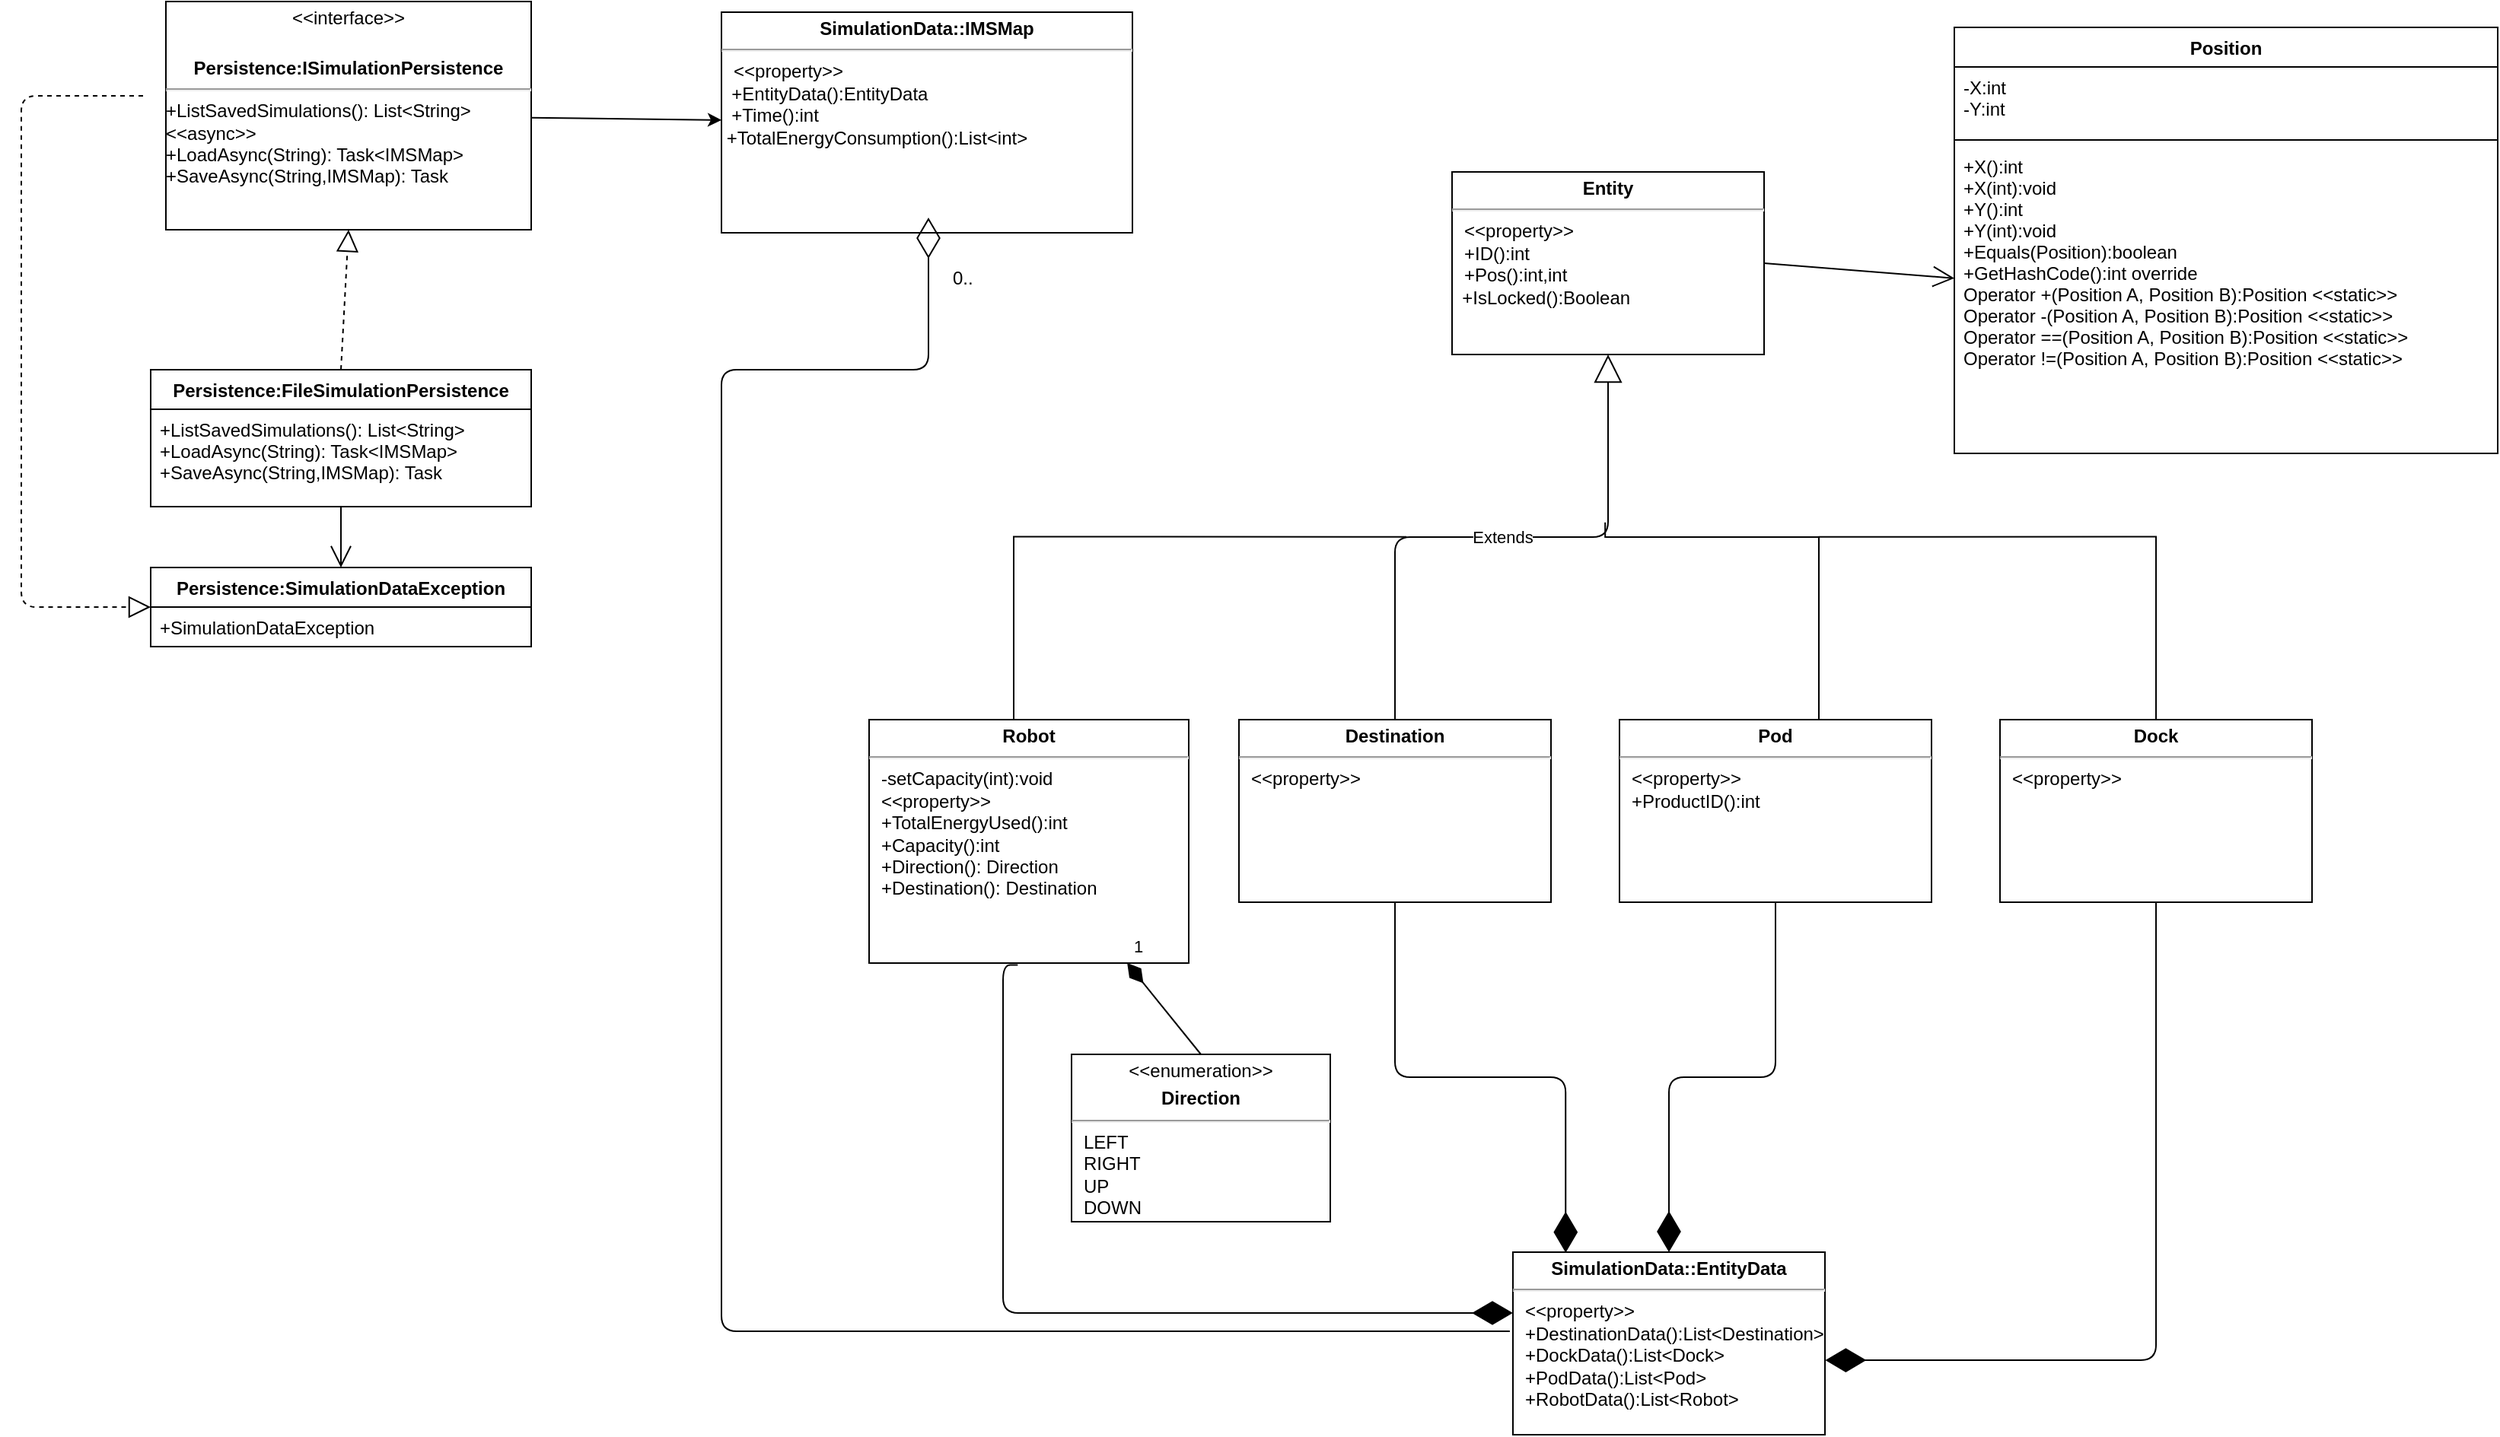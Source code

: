 <mxfile version="12.1.3" type="device" pages="1"><diagram id="k6BtlXaVAQmgmc6zLP7H" name="Page-1"><mxGraphModel dx="1088" dy="630" grid="1" gridSize="10" guides="1" tooltips="1" connect="1" arrows="1" fold="1" page="1" pageScale="1" pageWidth="850" pageHeight="1100" math="0" shadow="0"><root><mxCell id="0"/><mxCell id="1" parent="0"/><mxCell id="jMthOASj5WJdojxzgMFf-2" value="Persistence:SimulationDataException" style="swimlane;fontStyle=1;childLayout=stackLayout;horizontal=1;startSize=26;fillColor=none;horizontalStack=0;resizeParent=1;resizeParentMax=0;resizeLast=0;collapsible=1;marginBottom=0;" parent="1" vertex="1"><mxGeometry x="155" y="420" width="250" height="52" as="geometry"/></mxCell><mxCell id="jMthOASj5WJdojxzgMFf-3" value="+SimulationDataException&#xA;" style="text;strokeColor=none;fillColor=none;align=left;verticalAlign=top;spacingLeft=4;spacingRight=4;overflow=hidden;rotatable=0;points=[[0,0.5],[1,0.5]];portConstraint=eastwest;fontStyle=0" parent="jMthOASj5WJdojxzgMFf-2" vertex="1"><mxGeometry y="26" width="250" height="26" as="geometry"/></mxCell><mxCell id="jMthOASj5WJdojxzgMFf-10" value="Persistence:FileSimulationPersistence" style="swimlane;fontStyle=1;childLayout=stackLayout;horizontal=1;startSize=26;fillColor=none;horizontalStack=0;resizeParent=1;resizeParentMax=0;resizeLast=0;collapsible=1;marginBottom=0;" parent="1" vertex="1"><mxGeometry x="155" y="290" width="250" height="90" as="geometry"/></mxCell><mxCell id="jMthOASj5WJdojxzgMFf-11" value="+ListSavedSimulations(): List&lt;String&gt;&#xA;+LoadAsync(String): Task&lt;IMSMap&gt;&#xA;+SaveAsync(String,IMSMap): Task&#xA;&#xA;&#xA;" style="text;strokeColor=none;fillColor=none;align=left;verticalAlign=top;spacingLeft=4;spacingRight=4;overflow=hidden;rotatable=0;points=[[0,0.5],[1,0.5]];portConstraint=eastwest;fontStyle=0" parent="jMthOASj5WJdojxzgMFf-10" vertex="1"><mxGeometry y="26" width="250" height="64" as="geometry"/></mxCell><mxCell id="8zQGmdTIJe2y4y-G0EY4-20" style="rounded=0;orthogonalLoop=1;jettySize=auto;html=1;" parent="1" source="jMthOASj5WJdojxzgMFf-14" target="8zQGmdTIJe2y4y-G0EY4-19" edge="1"><mxGeometry relative="1" as="geometry"/></mxCell><mxCell id="jMthOASj5WJdojxzgMFf-14" value="&lt;p style=&quot;margin: 4px 0px 0px ; text-align: center&quot;&gt;&amp;lt;&amp;lt;interface&amp;gt;&amp;gt;&lt;/p&gt;&lt;p style=&quot;margin: 4px 0px 0px ; text-align: center&quot;&gt;&lt;br&gt;&lt;b&gt;Persistence:ISimulationPersistence&lt;/b&gt;&lt;/p&gt;&lt;hr&gt;&lt;div&gt;+ListSavedSimulations(): List&amp;lt;String&amp;gt;&lt;/div&gt;&lt;div&gt;&amp;lt;&amp;lt;async&amp;gt;&amp;gt;&lt;/div&gt;+LoadAsync(String): Task&amp;lt;IMSMap&amp;gt;&lt;br&gt;+SaveAsync(String,IMSMap): Task&lt;div&gt;&lt;br&gt;&lt;/div&gt;&lt;div&gt;&lt;br&gt;&lt;/div&gt;&lt;div&gt;&lt;br&gt;&lt;/div&gt;&lt;div&gt;&lt;br&gt;&lt;br&gt;&lt;/div&gt;&lt;p style=&quot;margin: 0px ; margin-left: 8px&quot;&gt;&lt;br&gt;&lt;/p&gt;" style="verticalAlign=top;align=left;overflow=fill;fontSize=12;fontFamily=Helvetica;html=1;fontStyle=0" parent="1" vertex="1"><mxGeometry x="165" y="48" width="240" height="150" as="geometry"/></mxCell><mxCell id="8zQGmdTIJe2y4y-G0EY4-1" value="&lt;p style=&quot;margin: 4px 0px 0px ; text-align: center&quot;&gt;&lt;b&gt;SimulationData::EntityData&lt;/b&gt;&lt;/p&gt;&lt;hr&gt;&lt;p style=&quot;margin: 0px ; margin-left: 8px&quot;&gt;&amp;lt;&amp;lt;property&amp;gt;&amp;gt;&lt;br&gt;&lt;/p&gt;&lt;p style=&quot;margin: 0px ; margin-left: 8px&quot;&gt;+DestinationData():List&amp;lt;Destination&amp;gt;&lt;/p&gt;&lt;p style=&quot;margin: 0px ; margin-left: 8px&quot;&gt;+DockData():List&amp;lt;Dock&amp;gt;&lt;/p&gt;&lt;p style=&quot;margin: 0px ; margin-left: 8px&quot;&gt;+PodData():List&amp;lt;Pod&amp;gt;&lt;/p&gt;&lt;p style=&quot;margin: 0px ; margin-left: 8px&quot;&gt;+RobotData():List&amp;lt;Robot&amp;gt;&lt;/p&gt;" style="verticalAlign=top;align=left;overflow=fill;fontSize=12;fontFamily=Helvetica;html=1;fontStyle=0" parent="1" vertex="1"><mxGeometry x="1050" y="870" width="205" height="120" as="geometry"/></mxCell><mxCell id="8zQGmdTIJe2y4y-G0EY4-2" value="&lt;p style=&quot;margin: 4px 0px 0px ; text-align: center&quot;&gt;&lt;b&gt;Destination&lt;/b&gt;&lt;br&gt;&lt;/p&gt;&lt;hr&gt;&lt;p style=&quot;margin: 0px ; margin-left: 8px&quot;&gt;&amp;lt;&amp;lt;property&amp;gt;&amp;gt;&lt;br&gt;&lt;/p&gt;&lt;div&gt;&lt;br&gt;&lt;/div&gt;" style="verticalAlign=top;align=left;overflow=fill;fontSize=12;fontFamily=Helvetica;html=1;fontStyle=0" parent="1" vertex="1"><mxGeometry x="870" y="520" width="205" height="120" as="geometry"/></mxCell><mxCell id="8zQGmdTIJe2y4y-G0EY4-3" style="edgeStyle=orthogonalEdgeStyle;rounded=0;orthogonalLoop=1;jettySize=auto;html=1;endArrow=none;endFill=0;fontStyle=0" parent="1" source="8zQGmdTIJe2y4y-G0EY4-4" edge="1"><mxGeometry relative="1" as="geometry"><mxPoint x="1250.588" y="399.824" as="targetPoint"/><Array as="points"><mxPoint x="1473" y="400"/></Array></mxGeometry></mxCell><mxCell id="8zQGmdTIJe2y4y-G0EY4-4" value="&lt;p style=&quot;margin: 4px 0px 0px ; text-align: center&quot;&gt;&lt;b&gt;Dock&lt;/b&gt;&lt;/p&gt;&lt;hr&gt;&lt;p style=&quot;margin: 0px ; margin-left: 8px&quot;&gt;&amp;lt;&amp;lt;property&amp;gt;&amp;gt;&lt;br&gt;&lt;/p&gt;" style="verticalAlign=top;align=left;overflow=fill;fontSize=12;fontFamily=Helvetica;html=1;fontStyle=0" parent="1" vertex="1"><mxGeometry x="1370" y="520" width="205" height="120" as="geometry"/></mxCell><mxCell id="8zQGmdTIJe2y4y-G0EY4-5" style="edgeStyle=orthogonalEdgeStyle;rounded=0;orthogonalLoop=1;jettySize=auto;html=1;endArrow=none;endFill=0;fontStyle=0" parent="1" source="8zQGmdTIJe2y4y-G0EY4-6" edge="1"><mxGeometry relative="1" as="geometry"><mxPoint x="1110.588" y="390.412" as="targetPoint"/><Array as="points"><mxPoint x="1251" y="400"/><mxPoint x="1111" y="400"/></Array></mxGeometry></mxCell><mxCell id="8zQGmdTIJe2y4y-G0EY4-6" value="&lt;p style=&quot;margin: 4px 0px 0px ; text-align: center&quot;&gt;&lt;b&gt;Pod&lt;/b&gt;&lt;/p&gt;&lt;hr&gt;&lt;p style=&quot;margin: 0px ; margin-left: 8px&quot;&gt;&amp;lt;&amp;lt;property&amp;gt;&amp;gt;&lt;/p&gt;&lt;p style=&quot;margin: 0px ; margin-left: 8px&quot;&gt;+ProductID():int&lt;br&gt;&lt;/p&gt;" style="verticalAlign=top;align=left;overflow=fill;fontSize=12;fontFamily=Helvetica;html=1;fontStyle=0" parent="1" vertex="1"><mxGeometry x="1120" y="520" width="205" height="120" as="geometry"/></mxCell><mxCell id="8zQGmdTIJe2y4y-G0EY4-7" style="edgeStyle=orthogonalEdgeStyle;rounded=0;orthogonalLoop=1;jettySize=auto;html=1;endArrow=none;endFill=0;fontStyle=0" parent="1" source="8zQGmdTIJe2y4y-G0EY4-8" edge="1"><mxGeometry relative="1" as="geometry"><mxPoint x="980" y="399.824" as="targetPoint"/><Array as="points"><mxPoint x="722" y="400"/></Array></mxGeometry></mxCell><mxCell id="8zQGmdTIJe2y4y-G0EY4-8" value="&lt;p style=&quot;margin: 4px 0px 0px ; text-align: center&quot;&gt;&lt;b&gt;Robot&lt;/b&gt;&lt;br&gt;&lt;/p&gt;&lt;hr&gt;&lt;p style=&quot;margin: 0px ; margin-left: 8px&quot;&gt;-setCapacity(int):void&lt;/p&gt;&lt;p style=&quot;margin: 0px ; margin-left: 8px&quot;&gt;&amp;lt;&amp;lt;property&amp;gt;&amp;gt;&lt;/p&gt;&lt;p style=&quot;margin: 0px ; margin-left: 8px&quot;&gt;+TotalEnergyUsed():int&lt;br&gt;&lt;/p&gt;&lt;p style=&quot;margin: 0px ; margin-left: 8px&quot;&gt;+Capacity():int&lt;/p&gt;&lt;p style=&quot;margin: 0px ; margin-left: 8px&quot;&gt;+Direction(): Direction&lt;/p&gt;&lt;p style=&quot;margin: 0px ; margin-left: 8px&quot;&gt;+Destination(): Destination&lt;br&gt;&lt;/p&gt;" style="verticalAlign=top;align=left;overflow=fill;fontSize=12;fontFamily=Helvetica;html=1;fontStyle=0" parent="1" vertex="1"><mxGeometry x="627" y="520" width="210" height="160" as="geometry"/></mxCell><mxCell id="8zQGmdTIJe2y4y-G0EY4-9" value="&lt;p style=&quot;margin: 4px 0px 0px ; text-align: center&quot;&gt;&lt;b&gt;Entity&lt;/b&gt;&lt;/p&gt;&lt;hr&gt;&lt;p style=&quot;margin: 0px ; margin-left: 8px&quot;&gt;&amp;lt;&amp;lt;property&amp;gt;&amp;gt;&lt;br&gt;&lt;/p&gt;&lt;p style=&quot;margin: 0px ; margin-left: 8px&quot;&gt;+ID():int&lt;/p&gt;&lt;p style=&quot;margin: 0px ; margin-left: 8px&quot;&gt;+Pos():int,int&lt;/p&gt;&lt;div&gt;&amp;nbsp; +IsLocked():Boolean&lt;br&gt;&lt;/div&gt;" style="verticalAlign=top;align=left;overflow=fill;fontSize=12;fontFamily=Helvetica;html=1;fontStyle=0" parent="1" vertex="1"><mxGeometry x="1010" y="160" width="205" height="120" as="geometry"/></mxCell><mxCell id="8zQGmdTIJe2y4y-G0EY4-10" value="Extends" style="endArrow=block;endSize=16;endFill=0;html=1;entryX=0.5;entryY=1;entryDx=0;entryDy=0;edgeStyle=orthogonalEdgeStyle;fontStyle=0" parent="1" source="8zQGmdTIJe2y4y-G0EY4-2" target="8zQGmdTIJe2y4y-G0EY4-9" edge="1"><mxGeometry width="160" relative="1" as="geometry"><mxPoint x="960" y="510" as="sourcePoint"/><mxPoint x="1020" y="440" as="targetPoint"/></mxGeometry></mxCell><mxCell id="8zQGmdTIJe2y4y-G0EY4-11" value="" style="endArrow=diamondThin;endFill=1;endSize=24;html=1;exitX=0.465;exitY=1.008;exitDx=0;exitDy=0;exitPerimeter=0;edgeStyle=orthogonalEdgeStyle;fontStyle=0" parent="1" source="8zQGmdTIJe2y4y-G0EY4-8" target="8zQGmdTIJe2y4y-G0EY4-1" edge="1"><mxGeometry width="160" relative="1" as="geometry"><mxPoint x="750" y="770" as="sourcePoint"/><mxPoint x="910" y="770" as="targetPoint"/><Array as="points"><mxPoint x="715" y="910"/></Array></mxGeometry></mxCell><mxCell id="8zQGmdTIJe2y4y-G0EY4-12" value="" style="endArrow=diamondThin;endFill=1;endSize=24;html=1;exitX=0.5;exitY=1;exitDx=0;exitDy=0;edgeStyle=orthogonalEdgeStyle;entryX=0.169;entryY=0.003;entryDx=0;entryDy=0;entryPerimeter=0;fontStyle=0" parent="1" source="8zQGmdTIJe2y4y-G0EY4-2" target="8zQGmdTIJe2y4y-G0EY4-1" edge="1"><mxGeometry width="160" relative="1" as="geometry"><mxPoint x="915" y="740" as="sourcePoint"/><mxPoint x="1090" y="860" as="targetPoint"/></mxGeometry></mxCell><mxCell id="8zQGmdTIJe2y4y-G0EY4-13" value="" style="endArrow=diamondThin;endFill=1;endSize=24;html=1;exitX=0.5;exitY=1;exitDx=0;exitDy=0;edgeStyle=orthogonalEdgeStyle;fontStyle=0" parent="1" source="8zQGmdTIJe2y4y-G0EY4-6" target="8zQGmdTIJe2y4y-G0EY4-1" edge="1"><mxGeometry width="160" relative="1" as="geometry"><mxPoint x="1180" y="750" as="sourcePoint"/><mxPoint x="1340" y="750" as="targetPoint"/></mxGeometry></mxCell><mxCell id="8zQGmdTIJe2y4y-G0EY4-14" value="" style="endArrow=diamondThin;endFill=1;endSize=24;html=1;exitX=0.5;exitY=1;exitDx=0;exitDy=0;entryX=1.001;entryY=0.592;entryDx=0;entryDy=0;entryPerimeter=0;edgeStyle=orthogonalEdgeStyle;fontStyle=0" parent="1" source="8zQGmdTIJe2y4y-G0EY4-4" target="8zQGmdTIJe2y4y-G0EY4-1" edge="1"><mxGeometry width="160" relative="1" as="geometry"><mxPoint x="1440" y="730" as="sourcePoint"/><mxPoint x="1600" y="730" as="targetPoint"/></mxGeometry></mxCell><mxCell id="8zQGmdTIJe2y4y-G0EY4-15" value="" style="endArrow=block;dashed=1;endFill=0;endSize=12;html=1;entryX=0.5;entryY=1;entryDx=0;entryDy=0;exitX=0.5;exitY=0;exitDx=0;exitDy=0;fontStyle=0" parent="1" source="jMthOASj5WJdojxzgMFf-10" target="jMthOASj5WJdojxzgMFf-14" edge="1"><mxGeometry width="160" relative="1" as="geometry"><mxPoint x="275" y="279.5" as="sourcePoint"/><mxPoint x="435" y="279.5" as="targetPoint"/></mxGeometry></mxCell><mxCell id="8zQGmdTIJe2y4y-G0EY4-17" value="" style="endArrow=open;endFill=1;endSize=12;html=1;fontStyle=0" parent="1" source="jMthOASj5WJdojxzgMFf-11" target="jMthOASj5WJdojxzgMFf-2" edge="1"><mxGeometry width="160" relative="1" as="geometry"><mxPoint x="245" y="500" as="sourcePoint"/><mxPoint x="405" y="500" as="targetPoint"/></mxGeometry></mxCell><mxCell id="8zQGmdTIJe2y4y-G0EY4-18" value="" style="endArrow=block;dashed=1;endFill=0;endSize=12;html=1;entryX=0;entryY=0.5;entryDx=0;entryDy=0;edgeStyle=orthogonalEdgeStyle;fontStyle=0" parent="1" target="jMthOASj5WJdojxzgMFf-2" edge="1"><mxGeometry width="160" relative="1" as="geometry"><mxPoint x="150" y="110" as="sourcePoint"/><mxPoint x="230" y="240" as="targetPoint"/><Array as="points"><mxPoint x="70" y="110"/><mxPoint x="70" y="446"/></Array></mxGeometry></mxCell><mxCell id="8zQGmdTIJe2y4y-G0EY4-19" value="&lt;p style=&quot;margin: 4px 0px 0px ; text-align: center&quot;&gt;&lt;b&gt;SimulationData::IMSMap&lt;/b&gt;&lt;/p&gt;&lt;hr&gt;&lt;p style=&quot;margin: 0px ; margin-left: 8px&quot;&gt;&amp;lt;&amp;lt;property&amp;gt;&amp;gt;&lt;br&gt;&lt;/p&gt;&lt;div&gt;&amp;nbsp; +EntityData():EntityData&lt;/div&gt;&lt;div&gt;&amp;nbsp; +Time():int&lt;/div&gt;&lt;div&gt;&amp;nbsp;+TotalEnergyConsumption():List&amp;lt;int&amp;gt;&lt;/div&gt;&lt;div&gt;&lt;br&gt;&lt;/div&gt;&lt;div&gt;&lt;br&gt;&lt;/div&gt;&lt;div&gt;&lt;br&gt;&lt;/div&gt;&lt;div&gt;&lt;br&gt;&lt;/div&gt;" style="verticalAlign=top;align=left;overflow=fill;fontSize=12;fontFamily=Helvetica;html=1;fontStyle=0" parent="1" vertex="1"><mxGeometry x="530" y="55" width="270" height="145" as="geometry"/></mxCell><mxCell id="8zQGmdTIJe2y4y-G0EY4-26" value="" style="endArrow=diamondThin;endFill=0;endSize=24;html=1;edgeStyle=orthogonalEdgeStyle;exitX=-0.01;exitY=0.433;exitDx=0;exitDy=0;exitPerimeter=0;" parent="1" source="8zQGmdTIJe2y4y-G0EY4-1" edge="1"><mxGeometry width="160" relative="1" as="geometry"><mxPoint x="1010" y="220" as="sourcePoint"/><mxPoint x="666" y="190" as="targetPoint"/><Array as="points"><mxPoint x="530" y="922"/><mxPoint x="530" y="290"/><mxPoint x="666" y="290"/></Array></mxGeometry></mxCell><mxCell id="8zQGmdTIJe2y4y-G0EY4-28" value="&lt;p style=&quot;margin: 4px 0px 0px ; text-align: center&quot;&gt;&amp;lt;&amp;lt;enumeration&amp;gt;&amp;gt;&lt;/p&gt;&lt;p style=&quot;margin: 4px 0px 0px ; text-align: center&quot;&gt;&lt;b&gt;Direction&lt;br&gt;&lt;/b&gt;&lt;/p&gt;&lt;hr&gt;&lt;p style=&quot;margin: 0px ; margin-left: 8px&quot;&gt;LEFT&lt;br&gt;RIGHT&lt;/p&gt;&lt;p style=&quot;margin: 0px ; margin-left: 8px&quot;&gt;UP&lt;/p&gt;&lt;p style=&quot;margin: 0px ; margin-left: 8px&quot;&gt;DOWN&lt;br&gt;&lt;/p&gt;&lt;p style=&quot;margin: 0px ; margin-left: 8px&quot;&gt;&lt;br&gt;&lt;/p&gt;" style="verticalAlign=top;align=left;overflow=fill;fontSize=12;fontFamily=Helvetica;html=1;fontStyle=0" parent="1" vertex="1"><mxGeometry x="760" y="740" width="170" height="110" as="geometry"/></mxCell><mxCell id="8zQGmdTIJe2y4y-G0EY4-30" value="1" style="endArrow=none;html=1;endSize=12;startArrow=diamondThin;startSize=14;startFill=1;align=left;verticalAlign=bottom;entryX=0.5;entryY=0;entryDx=0;entryDy=0;endFill=0;" parent="1" source="8zQGmdTIJe2y4y-G0EY4-8" target="8zQGmdTIJe2y4y-G0EY4-28" edge="1"><mxGeometry x="-1" y="3" relative="1" as="geometry"><mxPoint x="100" y="1010" as="sourcePoint"/><mxPoint x="260" y="1010" as="targetPoint"/></mxGeometry></mxCell><mxCell id="8zQGmdTIJe2y4y-G0EY4-32" value="Position" style="swimlane;fontStyle=1;align=center;verticalAlign=top;childLayout=stackLayout;horizontal=1;startSize=26;horizontalStack=0;resizeParent=1;resizeParentMax=0;resizeLast=0;collapsible=1;marginBottom=0;" parent="1" vertex="1"><mxGeometry x="1340" y="65" width="357" height="280" as="geometry"/></mxCell><mxCell id="8zQGmdTIJe2y4y-G0EY4-33" value="-X:int&#xA;-Y:int&#xA;&#xA;" style="text;strokeColor=none;fillColor=none;align=left;verticalAlign=top;spacingLeft=4;spacingRight=4;overflow=hidden;rotatable=0;points=[[0,0.5],[1,0.5]];portConstraint=eastwest;" parent="8zQGmdTIJe2y4y-G0EY4-32" vertex="1"><mxGeometry y="26" width="357" height="44" as="geometry"/></mxCell><mxCell id="8zQGmdTIJe2y4y-G0EY4-34" value="" style="line;strokeWidth=1;fillColor=none;align=left;verticalAlign=middle;spacingTop=-1;spacingLeft=3;spacingRight=3;rotatable=0;labelPosition=right;points=[];portConstraint=eastwest;" parent="8zQGmdTIJe2y4y-G0EY4-32" vertex="1"><mxGeometry y="70" width="357" height="8" as="geometry"/></mxCell><mxCell id="8zQGmdTIJe2y4y-G0EY4-35" value="+X():int&#xA;+X(int):void&#xA;+Y():int&#xA;+Y(int):void&#xA;+Equals(Position):boolean&#xA;+GetHashCode():int override&#xA;Operator +(Position A, Position B):Position &lt;&lt;static&gt;&gt;&#xA;Operator -(Position A, Position B):Position &lt;&lt;static&gt;&gt;&#xA;Operator ==(Position A, Position B):Position &lt;&lt;static&gt;&gt;&#xA;Operator !=(Position A, Position B):Position &lt;&lt;static&gt;&gt;&#xA;&#xA;" style="text;strokeColor=none;fillColor=none;align=left;verticalAlign=top;spacingLeft=4;spacingRight=4;overflow=hidden;rotatable=0;points=[[0,0.5],[1,0.5]];portConstraint=eastwest;" parent="8zQGmdTIJe2y4y-G0EY4-32" vertex="1"><mxGeometry y="78" width="357" height="202" as="geometry"/></mxCell><mxCell id="8zQGmdTIJe2y4y-G0EY4-39" value="" style="endArrow=open;endFill=1;endSize=12;html=1;exitX=1;exitY=0.5;exitDx=0;exitDy=0;" parent="1" source="8zQGmdTIJe2y4y-G0EY4-9" target="8zQGmdTIJe2y4y-G0EY4-35" edge="1"><mxGeometry width="160" relative="1" as="geometry"><mxPoint x="1220" y="340" as="sourcePoint"/><mxPoint x="1310" y="300" as="targetPoint"/></mxGeometry></mxCell><mxCell id="DqBtSm4y_FBHHcWDX9Yz-1" value="&lt;div&gt;0..&lt;/div&gt;&lt;div&gt;&lt;br&gt;&lt;/div&gt;" style="text;html=1;resizable=0;points=[];autosize=1;align=left;verticalAlign=top;spacingTop=-4;" parent="1" vertex="1"><mxGeometry x="680" y="220" width="30" height="30" as="geometry"/></mxCell></root></mxGraphModel></diagram></mxfile>